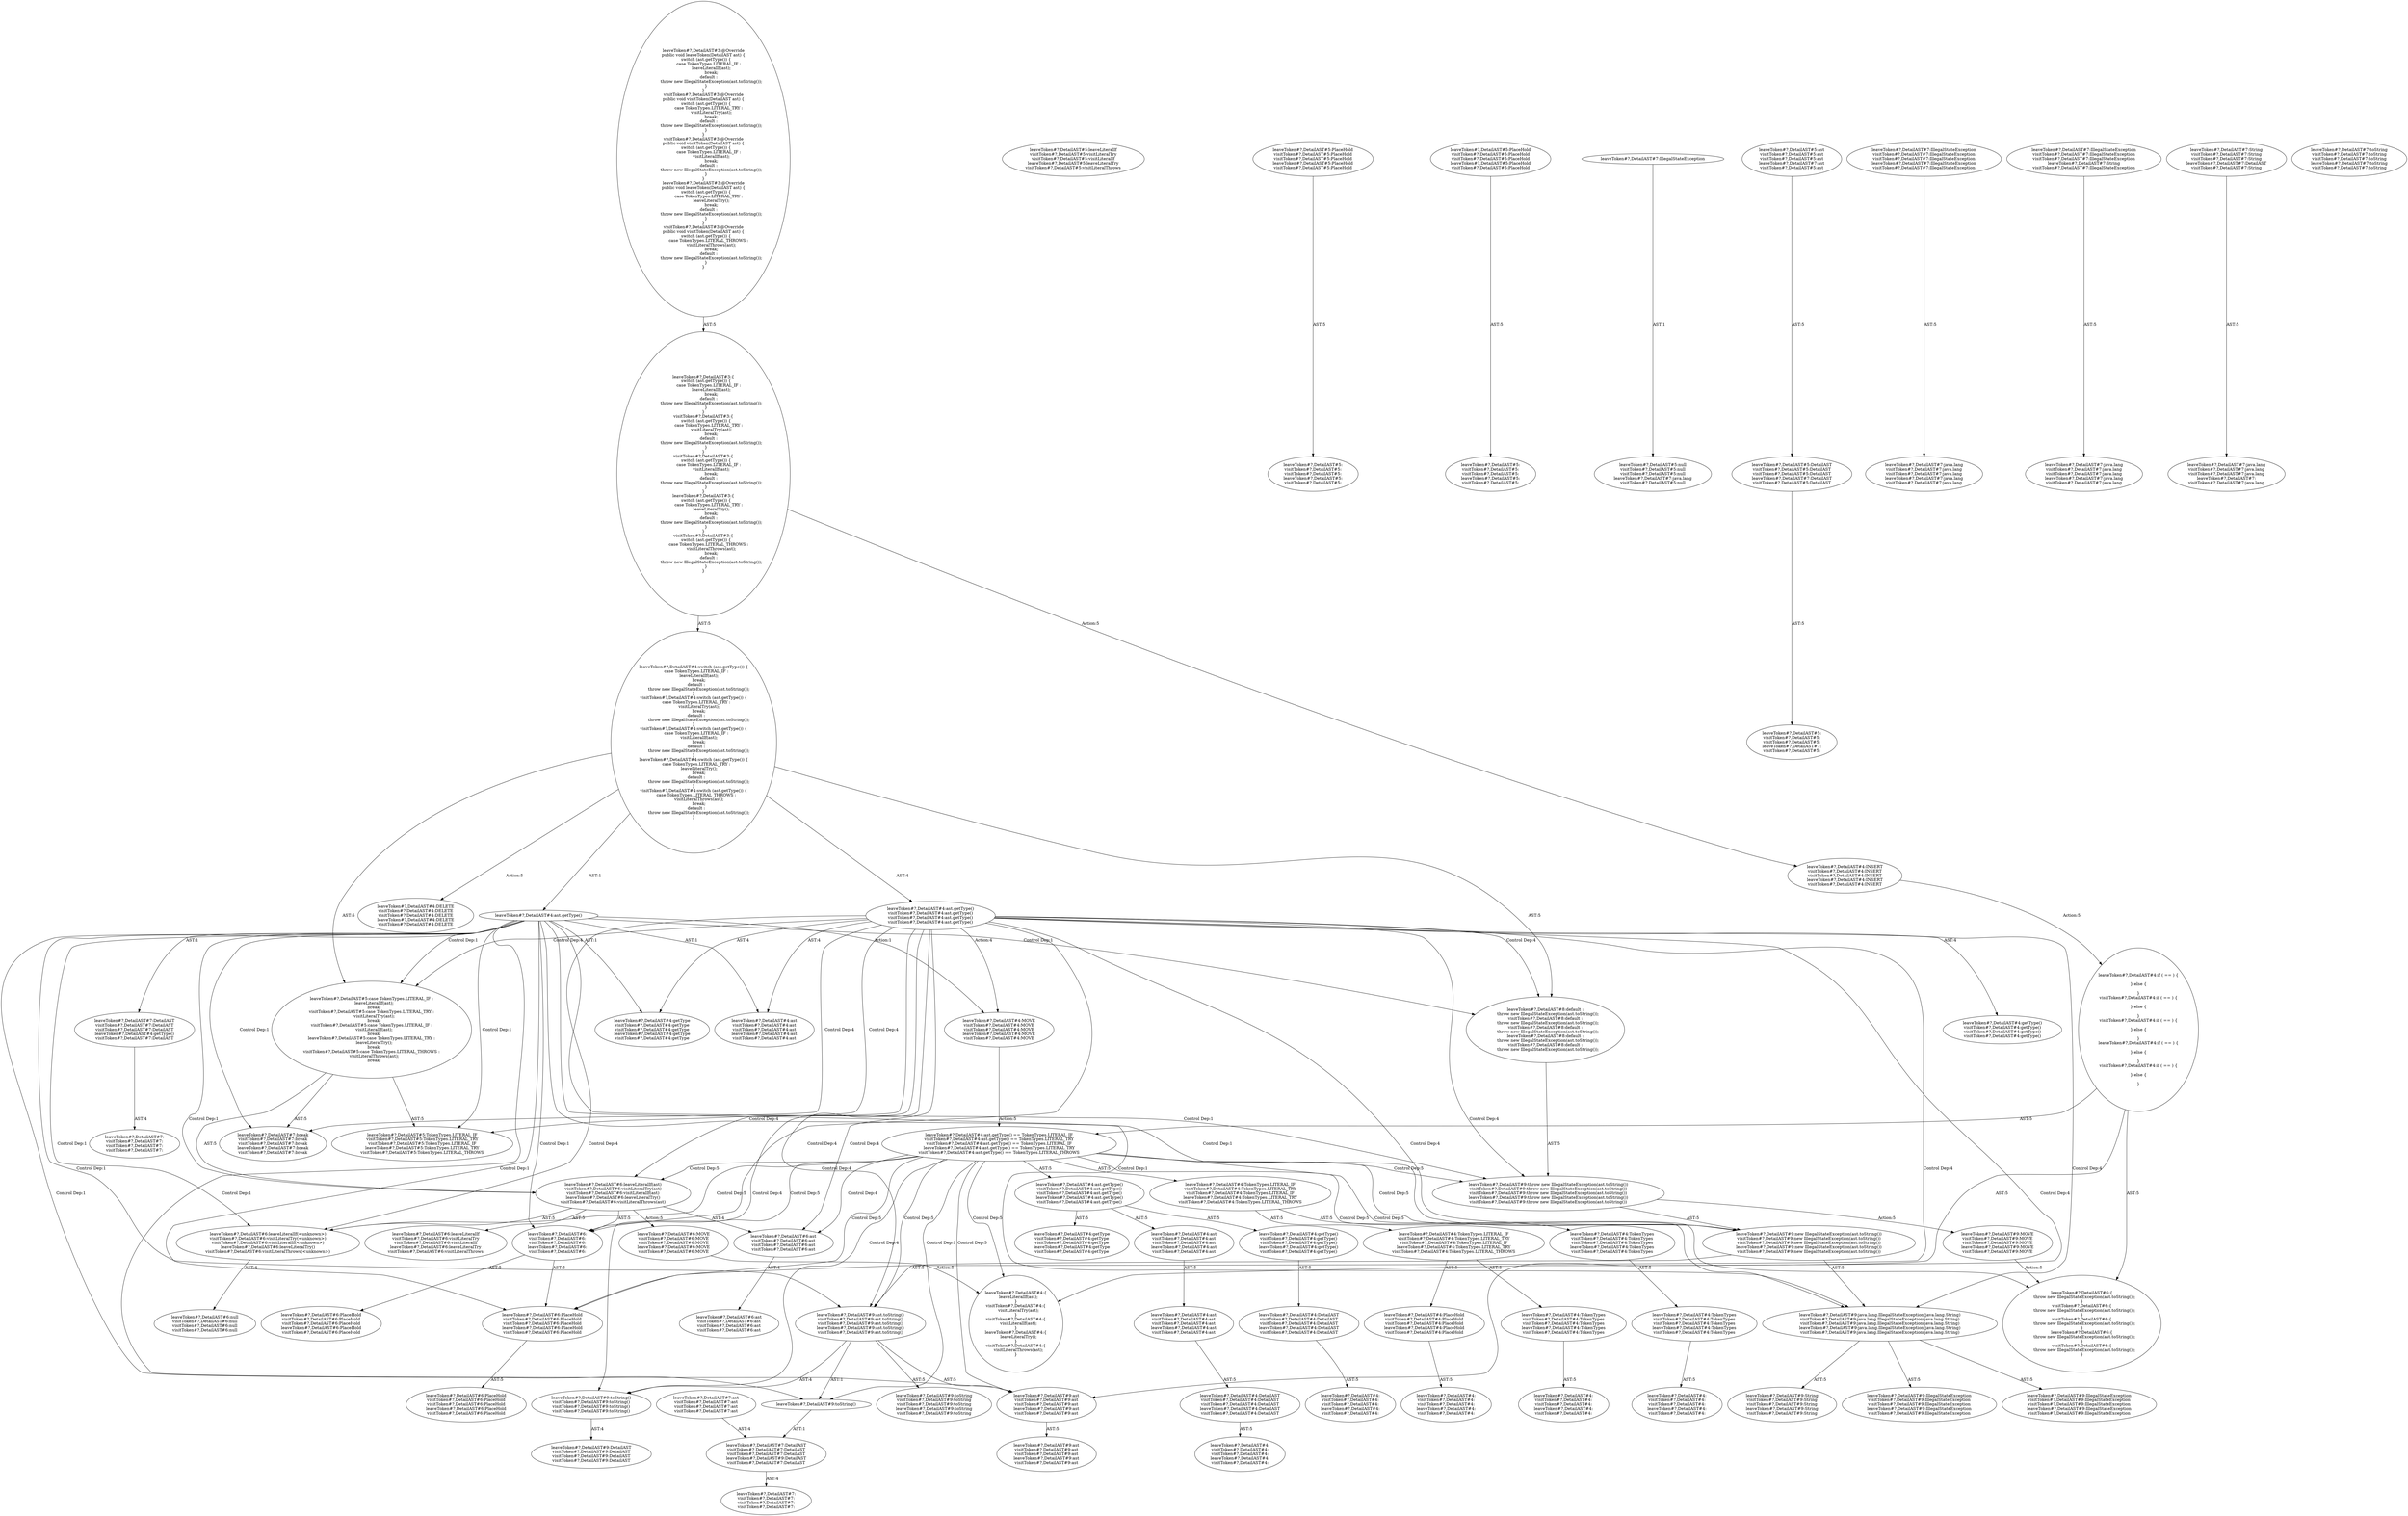 digraph "Pattern" {
0 [label="leaveToken#?,DetailAST#4:DELETE
visitToken#?,DetailAST#4:DELETE
visitToken#?,DetailAST#4:DELETE
leaveToken#?,DetailAST#4:DELETE
visitToken#?,DetailAST#4:DELETE" shape=ellipse]
1 [label="leaveToken#?,DetailAST#4:switch (ast.getType()) \{
    case TokenTypes.LITERAL_IF :
        leaveLiteralIf(ast);
        break;
    default :
        throw new IllegalStateException(ast.toString());
\}
visitToken#?,DetailAST#4:switch (ast.getType()) \{
    case TokenTypes.LITERAL_TRY :
        visitLiteralTry(ast);
        break;
    default :
        throw new IllegalStateException(ast.toString());
\}
visitToken#?,DetailAST#4:switch (ast.getType()) \{
    case TokenTypes.LITERAL_IF :
        visitLiteralIf(ast);
        break;
    default :
        throw new IllegalStateException(ast.toString());
\}
leaveToken#?,DetailAST#4:switch (ast.getType()) \{
    case TokenTypes.LITERAL_TRY :
        leaveLiteralTry();
        break;
    default :
        throw new IllegalStateException(ast.toString());
\}
visitToken#?,DetailAST#4:switch (ast.getType()) \{
    case TokenTypes.LITERAL_THROWS :
        visitLiteralThrows(ast);
        break;
    default :
        throw new IllegalStateException(ast.toString());
\}" shape=ellipse]
2 [label="leaveToken#?,DetailAST#3:\{
    switch (ast.getType()) \{
        case TokenTypes.LITERAL_IF :
            leaveLiteralIf(ast);
            break;
        default :
            throw new IllegalStateException(ast.toString());
    \}
\}
visitToken#?,DetailAST#3:\{
    switch (ast.getType()) \{
        case TokenTypes.LITERAL_TRY :
            visitLiteralTry(ast);
            break;
        default :
            throw new IllegalStateException(ast.toString());
    \}
\}
visitToken#?,DetailAST#3:\{
    switch (ast.getType()) \{
        case TokenTypes.LITERAL_IF :
            visitLiteralIf(ast);
            break;
        default :
            throw new IllegalStateException(ast.toString());
    \}
\}
leaveToken#?,DetailAST#3:\{
    switch (ast.getType()) \{
        case TokenTypes.LITERAL_TRY :
            leaveLiteralTry();
            break;
        default :
            throw new IllegalStateException(ast.toString());
    \}
\}
visitToken#?,DetailAST#3:\{
    switch (ast.getType()) \{
        case TokenTypes.LITERAL_THROWS :
            visitLiteralThrows(ast);
            break;
        default :
            throw new IllegalStateException(ast.toString());
    \}
\}" shape=ellipse]
3 [label="leaveToken#?,DetailAST#3:@Override
public void leaveToken(DetailAST ast) \{
    switch (ast.getType()) \{
        case TokenTypes.LITERAL_IF :
            leaveLiteralIf(ast);
            break;
        default :
            throw new IllegalStateException(ast.toString());
    \}
\}
visitToken#?,DetailAST#3:@Override
public void visitToken(DetailAST ast) \{
    switch (ast.getType()) \{
        case TokenTypes.LITERAL_TRY :
            visitLiteralTry(ast);
            break;
        default :
            throw new IllegalStateException(ast.toString());
    \}
\}
visitToken#?,DetailAST#3:@Override
public void visitToken(DetailAST ast) \{
    switch (ast.getType()) \{
        case TokenTypes.LITERAL_IF :
            visitLiteralIf(ast);
            break;
        default :
            throw new IllegalStateException(ast.toString());
    \}
\}
leaveToken#?,DetailAST#3:@Override
public void leaveToken(DetailAST ast) \{
    switch (ast.getType()) \{
        case TokenTypes.LITERAL_TRY :
            leaveLiteralTry();
            break;
        default :
            throw new IllegalStateException(ast.toString());
    \}
\}
visitToken#?,DetailAST#3:@Override
public void visitToken(DetailAST ast) \{
    switch (ast.getType()) \{
        case TokenTypes.LITERAL_THROWS :
            visitLiteralThrows(ast);
            break;
        default :
            throw new IllegalStateException(ast.toString());
    \}
\}" shape=ellipse]
4 [label="leaveToken#?,DetailAST#4:INSERT
visitToken#?,DetailAST#4:INSERT
visitToken#?,DetailAST#4:INSERT
leaveToken#?,DetailAST#4:INSERT
visitToken#?,DetailAST#4:INSERT" shape=ellipse]
5 [label="leaveToken#?,DetailAST#4:if ( == ) \{

\} else \{

\}
visitToken#?,DetailAST#4:if ( == ) \{

\} else \{

\}
visitToken#?,DetailAST#4:if ( == ) \{

\} else \{

\}
leaveToken#?,DetailAST#4:if ( == ) \{

\} else \{

\}
visitToken#?,DetailAST#4:if ( == ) \{

\} else \{

\}" shape=ellipse]
6 [label="leaveToken#?,DetailAST#4:ast.getType() == TokenTypes.LITERAL_IF
visitToken#?,DetailAST#4:ast.getType() == TokenTypes.LITERAL_TRY
visitToken#?,DetailAST#4:ast.getType() == TokenTypes.LITERAL_IF
leaveToken#?,DetailAST#4:ast.getType() == TokenTypes.LITERAL_TRY
visitToken#?,DetailAST#4:ast.getType() == TokenTypes.LITERAL_THROWS" shape=ellipse]
7 [label="leaveToken#?,DetailAST#4:ast.getType()
visitToken#?,DetailAST#4:ast.getType()
visitToken#?,DetailAST#4:ast.getType()
leaveToken#?,DetailAST#4:ast.getType()
visitToken#?,DetailAST#4:ast.getType()" shape=ellipse]
8 [label="leaveToken#?,DetailAST#4:getType
visitToken#?,DetailAST#4:getType
visitToken#?,DetailAST#4:getType
leaveToken#?,DetailAST#4:getType
visitToken#?,DetailAST#4:getType" shape=ellipse]
9 [label="leaveToken#?,DetailAST#4:ast
visitToken#?,DetailAST#4:ast
visitToken#?,DetailAST#4:ast
leaveToken#?,DetailAST#4:ast
visitToken#?,DetailAST#4:ast" shape=ellipse]
10 [label="leaveToken#?,DetailAST#4:ast
visitToken#?,DetailAST#4:ast
visitToken#?,DetailAST#4:ast
leaveToken#?,DetailAST#4:ast
visitToken#?,DetailAST#4:ast" shape=ellipse]
11 [label="leaveToken#?,DetailAST#4:DetailAST
visitToken#?,DetailAST#4:DetailAST
visitToken#?,DetailAST#4:DetailAST
leaveToken#?,DetailAST#4:DetailAST
visitToken#?,DetailAST#4:DetailAST" shape=ellipse]
12 [label="leaveToken#?,DetailAST#4:
visitToken#?,DetailAST#4:
visitToken#?,DetailAST#4:
leaveToken#?,DetailAST#4:
visitToken#?,DetailAST#4:" shape=ellipse]
13 [label="leaveToken#?,DetailAST#4:getType()
visitToken#?,DetailAST#4:getType()
visitToken#?,DetailAST#4:getType()
leaveToken#?,DetailAST#4:getType()
visitToken#?,DetailAST#4:getType()" shape=ellipse]
14 [label="leaveToken#?,DetailAST#4:DetailAST
visitToken#?,DetailAST#4:DetailAST
visitToken#?,DetailAST#4:DetailAST
leaveToken#?,DetailAST#4:DetailAST
visitToken#?,DetailAST#4:DetailAST" shape=ellipse]
15 [label="leaveToken#?,DetailAST#4:
visitToken#?,DetailAST#4:
visitToken#?,DetailAST#4:
leaveToken#?,DetailAST#4:
visitToken#?,DetailAST#4:" shape=ellipse]
16 [label="leaveToken#?,DetailAST#4:TokenTypes.LITERAL_IF
visitToken#?,DetailAST#4:TokenTypes.LITERAL_TRY
visitToken#?,DetailAST#4:TokenTypes.LITERAL_IF
leaveToken#?,DetailAST#4:TokenTypes.LITERAL_TRY
visitToken#?,DetailAST#4:TokenTypes.LITERAL_THROWS" shape=ellipse]
17 [label="leaveToken#?,DetailAST#4:TokenTypes
visitToken#?,DetailAST#4:TokenTypes
visitToken#?,DetailAST#4:TokenTypes
leaveToken#?,DetailAST#4:TokenTypes
visitToken#?,DetailAST#4:TokenTypes" shape=ellipse]
18 [label="leaveToken#?,DetailAST#4:TokenTypes
visitToken#?,DetailAST#4:TokenTypes
visitToken#?,DetailAST#4:TokenTypes
leaveToken#?,DetailAST#4:TokenTypes
visitToken#?,DetailAST#4:TokenTypes" shape=ellipse]
19 [label="leaveToken#?,DetailAST#4:
visitToken#?,DetailAST#4:
visitToken#?,DetailAST#4:
leaveToken#?,DetailAST#4:
visitToken#?,DetailAST#4:" shape=ellipse]
20 [label="leaveToken#?,DetailAST#4:TokenTypes.LITERAL_IF
visitToken#?,DetailAST#4:TokenTypes.LITERAL_TRY
visitToken#?,DetailAST#4:TokenTypes.LITERAL_IF
leaveToken#?,DetailAST#4:TokenTypes.LITERAL_TRY
visitToken#?,DetailAST#4:TokenTypes.LITERAL_THROWS" shape=ellipse]
21 [label="leaveToken#?,DetailAST#4:TokenTypes
visitToken#?,DetailAST#4:TokenTypes
visitToken#?,DetailAST#4:TokenTypes
leaveToken#?,DetailAST#4:TokenTypes
visitToken#?,DetailAST#4:TokenTypes" shape=ellipse]
22 [label="leaveToken#?,DetailAST#4:
visitToken#?,DetailAST#4:
visitToken#?,DetailAST#4:
leaveToken#?,DetailAST#4:
visitToken#?,DetailAST#4:" shape=ellipse]
23 [label="leaveToken#?,DetailAST#4:PlaceHold
visitToken#?,DetailAST#4:PlaceHold
visitToken#?,DetailAST#4:PlaceHold
leaveToken#?,DetailAST#4:PlaceHold
visitToken#?,DetailAST#4:PlaceHold" shape=ellipse]
24 [label="leaveToken#?,DetailAST#4:
visitToken#?,DetailAST#4:
visitToken#?,DetailAST#4:
leaveToken#?,DetailAST#4:
visitToken#?,DetailAST#4:" shape=ellipse]
25 [label="leaveToken#?,DetailAST#4:\{
    leaveLiteralIf(ast);
\}
visitToken#?,DetailAST#4:\{
    visitLiteralTry(ast);
\}
visitToken#?,DetailAST#4:\{
    visitLiteralIf(ast);
\}
leaveToken#?,DetailAST#4:\{
    leaveLiteralTry();
\}
visitToken#?,DetailAST#4:\{
    visitLiteralThrows(ast);
\}" shape=ellipse]
26 [label="leaveToken#?,DetailAST#6:leaveLiteralIf(ast)
visitToken#?,DetailAST#6:visitLiteralTry(ast)
visitToken#?,DetailAST#6:visitLiteralIf(ast)
leaveToken#?,DetailAST#6:leaveLiteralTry()
visitToken#?,DetailAST#6:visitLiteralThrows(ast)" shape=ellipse]
27 [label="leaveToken#?,DetailAST#5:leaveLiteralIf
visitToken#?,DetailAST#5:visitLiteralTry
visitToken#?,DetailAST#5:visitLiteralIf
leaveToken#?,DetailAST#5:leaveLiteralTry
visitToken#?,DetailAST#5:visitLiteralThrows" shape=ellipse]
28 [label="leaveToken#?,DetailAST#6:
visitToken#?,DetailAST#6:
visitToken#?,DetailAST#6:
leaveToken#?,DetailAST#6:
visitToken#?,DetailAST#6:" shape=ellipse]
29 [label="leaveToken#?,DetailAST#5:PlaceHold
visitToken#?,DetailAST#5:PlaceHold
visitToken#?,DetailAST#5:PlaceHold
leaveToken#?,DetailAST#5:PlaceHold
visitToken#?,DetailAST#5:PlaceHold" shape=ellipse]
30 [label="leaveToken#?,DetailAST#5:
visitToken#?,DetailAST#5:
visitToken#?,DetailAST#5:
leaveToken#?,DetailAST#5:
visitToken#?,DetailAST#5:" shape=ellipse]
31 [label="leaveToken#?,DetailAST#6:PlaceHold
visitToken#?,DetailAST#6:PlaceHold
visitToken#?,DetailAST#6:PlaceHold
leaveToken#?,DetailAST#6:PlaceHold
visitToken#?,DetailAST#6:PlaceHold" shape=ellipse]
32 [label="leaveToken#?,DetailAST#5:PlaceHold
visitToken#?,DetailAST#5:PlaceHold
visitToken#?,DetailAST#5:PlaceHold
leaveToken#?,DetailAST#5:PlaceHold
visitToken#?,DetailAST#5:PlaceHold" shape=ellipse]
33 [label="leaveToken#?,DetailAST#5:
visitToken#?,DetailAST#5:
visitToken#?,DetailAST#5:
leaveToken#?,DetailAST#5:
visitToken#?,DetailAST#5:" shape=ellipse]
34 [label="leaveToken#?,DetailAST#6:leaveLiteralIf(<unknown>)
visitToken#?,DetailAST#6:visitLiteralTry(<unknown>)
visitToken#?,DetailAST#6:visitLiteralIf(<unknown>)
leaveToken#?,DetailAST#6:leaveLiteralTry()
visitToken#?,DetailAST#6:visitLiteralThrows(<unknown>)" shape=ellipse]
35 [label="leaveToken#?,DetailAST#5:null
visitToken#?,DetailAST#5:null
visitToken#?,DetailAST#5:null
leaveToken#?,DetailAST#7:java.lang
visitToken#?,DetailAST#5:null" shape=ellipse]
36 [label="leaveToken#?,DetailAST#6:ast
visitToken#?,DetailAST#6:ast
visitToken#?,DetailAST#6:ast
visitToken#?,DetailAST#6:ast" shape=ellipse]
37 [label="leaveToken#?,DetailAST#5:ast
visitToken#?,DetailAST#5:ast
visitToken#?,DetailAST#5:ast
leaveToken#?,DetailAST#7:ast
visitToken#?,DetailAST#5:ast" shape=ellipse]
38 [label="leaveToken#?,DetailAST#5:DetailAST
visitToken#?,DetailAST#5:DetailAST
visitToken#?,DetailAST#5:DetailAST
leaveToken#?,DetailAST#7:DetailAST
visitToken#?,DetailAST#5:DetailAST" shape=ellipse]
39 [label="leaveToken#?,DetailAST#5:
visitToken#?,DetailAST#5:
visitToken#?,DetailAST#5:
leaveToken#?,DetailAST#7:
visitToken#?,DetailAST#5:" shape=ellipse]
40 [label="leaveToken#?,DetailAST#6:\{
    throw new IllegalStateException(ast.toString());
\}
visitToken#?,DetailAST#6:\{
    throw new IllegalStateException(ast.toString());
\}
visitToken#?,DetailAST#6:\{
    throw new IllegalStateException(ast.toString());
\}
leaveToken#?,DetailAST#6:\{
    throw new IllegalStateException(ast.toString());
\}
visitToken#?,DetailAST#6:\{
    throw new IllegalStateException(ast.toString());
\}" shape=ellipse]
41 [label="leaveToken#?,DetailAST#9:throw new IllegalStateException(ast.toString())
visitToken#?,DetailAST#9:throw new IllegalStateException(ast.toString())
visitToken#?,DetailAST#9:throw new IllegalStateException(ast.toString())
leaveToken#?,DetailAST#9:throw new IllegalStateException(ast.toString())
visitToken#?,DetailAST#9:throw new IllegalStateException(ast.toString())" shape=ellipse]
42 [label="leaveToken#?,DetailAST#9:new IllegalStateException(ast.toString())
visitToken#?,DetailAST#9:new IllegalStateException(ast.toString())
visitToken#?,DetailAST#9:new IllegalStateException(ast.toString())
leaveToken#?,DetailAST#9:new IllegalStateException(ast.toString())
visitToken#?,DetailAST#9:new IllegalStateException(ast.toString())" shape=ellipse]
43 [label="leaveToken#?,DetailAST#9:java.lang.IllegalStateException(java.lang.String)
visitToken#?,DetailAST#9:java.lang.IllegalStateException(java.lang.String)
visitToken#?,DetailAST#9:java.lang.IllegalStateException(java.lang.String)
leaveToken#?,DetailAST#9:java.lang.IllegalStateException(java.lang.String)
visitToken#?,DetailAST#9:java.lang.IllegalStateException(java.lang.String)" shape=ellipse]
44 [label="leaveToken#?,DetailAST#7:IllegalStateException
visitToken#?,DetailAST#7:IllegalStateException
visitToken#?,DetailAST#7:IllegalStateException
leaveToken#?,DetailAST#7:IllegalStateException
visitToken#?,DetailAST#7:IllegalStateException" shape=ellipse]
45 [label="leaveToken#?,DetailAST#7:java.lang
visitToken#?,DetailAST#7:java.lang
visitToken#?,DetailAST#7:java.lang
leaveToken#?,DetailAST#7:java.lang
visitToken#?,DetailAST#7:java.lang" shape=ellipse]
46 [label="leaveToken#?,DetailAST#7:IllegalStateException
visitToken#?,DetailAST#7:IllegalStateException
visitToken#?,DetailAST#7:IllegalStateException
leaveToken#?,DetailAST#7:String
visitToken#?,DetailAST#7:IllegalStateException" shape=ellipse]
47 [label="leaveToken#?,DetailAST#7:java.lang
visitToken#?,DetailAST#7:java.lang
visitToken#?,DetailAST#7:java.lang
leaveToken#?,DetailAST#7:java.lang
visitToken#?,DetailAST#7:java.lang" shape=ellipse]
48 [label="leaveToken#?,DetailAST#7:String
visitToken#?,DetailAST#7:String
visitToken#?,DetailAST#7:String
leaveToken#?,DetailAST#7:DetailAST
visitToken#?,DetailAST#7:String" shape=ellipse]
49 [label="leaveToken#?,DetailAST#7:java.lang
visitToken#?,DetailAST#7:java.lang
visitToken#?,DetailAST#7:java.lang
leaveToken#?,DetailAST#7:
visitToken#?,DetailAST#7:java.lang" shape=ellipse]
50 [label="leaveToken#?,DetailAST#9:ast.toString()
visitToken#?,DetailAST#9:ast.toString()
visitToken#?,DetailAST#9:ast.toString()
leaveToken#?,DetailAST#9:ast.toString()
visitToken#?,DetailAST#9:ast.toString()" shape=ellipse]
51 [label="leaveToken#?,DetailAST#7:toString
visitToken#?,DetailAST#7:toString
visitToken#?,DetailAST#7:toString
leaveToken#?,DetailAST#7:toString
visitToken#?,DetailAST#7:toString" shape=ellipse]
52 [label="leaveToken#?,DetailAST#9:ast
visitToken#?,DetailAST#9:ast
visitToken#?,DetailAST#9:ast
leaveToken#?,DetailAST#9:ast
visitToken#?,DetailAST#9:ast" shape=ellipse]
53 [label="leaveToken#?,DetailAST#7:ast
visitToken#?,DetailAST#7:ast
visitToken#?,DetailAST#7:ast
visitToken#?,DetailAST#7:ast" shape=ellipse]
54 [label="leaveToken#?,DetailAST#7:DetailAST
visitToken#?,DetailAST#7:DetailAST
visitToken#?,DetailAST#7:DetailAST
leaveToken#?,DetailAST#9:DetailAST
visitToken#?,DetailAST#7:DetailAST" shape=ellipse]
55 [label="leaveToken#?,DetailAST#7:
visitToken#?,DetailAST#7:
visitToken#?,DetailAST#7:
visitToken#?,DetailAST#7:" shape=ellipse]
56 [label="leaveToken#?,DetailAST#9:toString()
visitToken#?,DetailAST#9:toString()
visitToken#?,DetailAST#9:toString()
visitToken#?,DetailAST#9:toString()" shape=ellipse]
57 [label="leaveToken#?,DetailAST#7:DetailAST
visitToken#?,DetailAST#7:DetailAST
visitToken#?,DetailAST#7:DetailAST
leaveToken#?,DetailAST#4:getType()
visitToken#?,DetailAST#7:DetailAST" shape=ellipse]
58 [label="leaveToken#?,DetailAST#7:
visitToken#?,DetailAST#7:
visitToken#?,DetailAST#7:
visitToken#?,DetailAST#7:" shape=ellipse]
59 [label="leaveToken#?,DetailAST#6:leaveLiteralIf
visitToken#?,DetailAST#6:visitLiteralTry
visitToken#?,DetailAST#6:visitLiteralIf
leaveToken#?,DetailAST#6:leaveLiteralTry
visitToken#?,DetailAST#6:visitLiteralThrows" shape=ellipse]
60 [label="leaveToken#?,DetailAST#6:PlaceHold
visitToken#?,DetailAST#6:PlaceHold
visitToken#?,DetailAST#6:PlaceHold
leaveToken#?,DetailAST#6:PlaceHold
visitToken#?,DetailAST#6:PlaceHold" shape=ellipse]
61 [label="leaveToken#?,DetailAST#6:PlaceHold
visitToken#?,DetailAST#6:PlaceHold
visitToken#?,DetailAST#6:PlaceHold
leaveToken#?,DetailAST#6:PlaceHold
visitToken#?,DetailAST#6:PlaceHold" shape=ellipse]
62 [label="leaveToken#?,DetailAST#6:null
visitToken#?,DetailAST#6:null
visitToken#?,DetailAST#6:null
visitToken#?,DetailAST#6:null" shape=ellipse]
63 [label="leaveToken#?,DetailAST#6:ast
visitToken#?,DetailAST#6:ast
visitToken#?,DetailAST#6:ast
visitToken#?,DetailAST#6:ast" shape=ellipse]
64 [label="leaveToken#?,DetailAST#6:MOVE
visitToken#?,DetailAST#6:MOVE
visitToken#?,DetailAST#6:MOVE
leaveToken#?,DetailAST#6:MOVE
visitToken#?,DetailAST#6:MOVE" shape=ellipse]
65 [label="leaveToken#?,DetailAST#9:IllegalStateException
visitToken#?,DetailAST#9:IllegalStateException
visitToken#?,DetailAST#9:IllegalStateException
leaveToken#?,DetailAST#9:IllegalStateException
visitToken#?,DetailAST#9:IllegalStateException" shape=ellipse]
66 [label="leaveToken#?,DetailAST#9:IllegalStateException
visitToken#?,DetailAST#9:IllegalStateException
visitToken#?,DetailAST#9:IllegalStateException
leaveToken#?,DetailAST#9:IllegalStateException
visitToken#?,DetailAST#9:IllegalStateException" shape=ellipse]
67 [label="leaveToken#?,DetailAST#9:String
visitToken#?,DetailAST#9:String
visitToken#?,DetailAST#9:String
leaveToken#?,DetailAST#9:String
visitToken#?,DetailAST#9:String" shape=ellipse]
68 [label="leaveToken#?,DetailAST#9:toString
visitToken#?,DetailAST#9:toString
visitToken#?,DetailAST#9:toString
leaveToken#?,DetailAST#9:toString
visitToken#?,DetailAST#9:toString" shape=ellipse]
69 [label="leaveToken#?,DetailAST#9:ast
visitToken#?,DetailAST#9:ast
visitToken#?,DetailAST#9:ast
leaveToken#?,DetailAST#9:ast
visitToken#?,DetailAST#9:ast" shape=ellipse]
70 [label="leaveToken#?,DetailAST#9:DetailAST
visitToken#?,DetailAST#9:DetailAST
visitToken#?,DetailAST#9:DetailAST
visitToken#?,DetailAST#9:DetailAST" shape=ellipse]
71 [label="leaveToken#?,DetailAST#9:MOVE
visitToken#?,DetailAST#9:MOVE
visitToken#?,DetailAST#9:MOVE
leaveToken#?,DetailAST#9:MOVE
visitToken#?,DetailAST#9:MOVE" shape=ellipse]
72 [label="leaveToken#?,DetailAST#4:ast.getType()
visitToken#?,DetailAST#4:ast.getType()
visitToken#?,DetailAST#4:ast.getType()
visitToken#?,DetailAST#4:ast.getType()" shape=ellipse]
73 [label="leaveToken#?,DetailAST#4:getType
visitToken#?,DetailAST#4:getType
visitToken#?,DetailAST#4:getType
leaveToken#?,DetailAST#4:getType
visitToken#?,DetailAST#4:getType" shape=ellipse]
74 [label="leaveToken#?,DetailAST#4:ast
visitToken#?,DetailAST#4:ast
visitToken#?,DetailAST#4:ast
leaveToken#?,DetailAST#4:ast
visitToken#?,DetailAST#4:ast" shape=ellipse]
75 [label="leaveToken#?,DetailAST#4:getType()
visitToken#?,DetailAST#4:getType()
visitToken#?,DetailAST#4:getType()
visitToken#?,DetailAST#4:getType()" shape=ellipse]
76 [label="leaveToken#?,DetailAST#5:case TokenTypes.LITERAL_IF :
    leaveLiteralIf(ast);
    break;
visitToken#?,DetailAST#5:case TokenTypes.LITERAL_TRY :
    visitLiteralTry(ast);
    break;
visitToken#?,DetailAST#5:case TokenTypes.LITERAL_IF :
    visitLiteralIf(ast);
    break;
leaveToken#?,DetailAST#5:case TokenTypes.LITERAL_TRY :
    leaveLiteralTry();
    break;
visitToken#?,DetailAST#5:case TokenTypes.LITERAL_THROWS :
    visitLiteralThrows(ast);
    break;" shape=ellipse]
77 [label="leaveToken#?,DetailAST#5:TokenTypes.LITERAL_IF
visitToken#?,DetailAST#5:TokenTypes.LITERAL_TRY
visitToken#?,DetailAST#5:TokenTypes.LITERAL_IF
leaveToken#?,DetailAST#5:TokenTypes.LITERAL_TRY
visitToken#?,DetailAST#5:TokenTypes.LITERAL_THROWS" shape=ellipse]
78 [label="leaveToken#?,DetailAST#7:break
visitToken#?,DetailAST#7:break
visitToken#?,DetailAST#7:break
leaveToken#?,DetailAST#7:break
visitToken#?,DetailAST#7:break" shape=ellipse]
79 [label="leaveToken#?,DetailAST#8:default :
    throw new IllegalStateException(ast.toString());
visitToken#?,DetailAST#8:default :
    throw new IllegalStateException(ast.toString());
visitToken#?,DetailAST#8:default :
    throw new IllegalStateException(ast.toString());
leaveToken#?,DetailAST#8:default :
    throw new IllegalStateException(ast.toString());
visitToken#?,DetailAST#8:default :
    throw new IllegalStateException(ast.toString());" shape=ellipse]
80 [label="leaveToken#?,DetailAST#4:MOVE
visitToken#?,DetailAST#4:MOVE
visitToken#?,DetailAST#4:MOVE
leaveToken#?,DetailAST#4:MOVE
visitToken#?,DetailAST#4:MOVE" shape=ellipse]
81 [label="leaveToken#?,DetailAST#7:IllegalStateException" shape=ellipse]
82 [label="leaveToken#?,DetailAST#4:ast.getType()" shape=ellipse]
83 [label="leaveToken#?,DetailAST#9:toString()" shape=ellipse]
1 -> 0 [label="Action:5"];
1 -> 72 [label="AST:4"];
1 -> 76 [label="AST:5"];
1 -> 79 [label="AST:5"];
1 -> 82 [label="AST:1"];
2 -> 1 [label="AST:5"];
2 -> 4 [label="Action:5"];
3 -> 2 [label="AST:5"];
4 -> 5 [label="Action:5"];
5 -> 6 [label="AST:5"];
5 -> 25 [label="AST:5"];
5 -> 40 [label="AST:5"];
6 -> 7 [label="AST:5"];
6 -> 16 [label="AST:5"];
6 -> 25 [label="Control Dep:5"];
6 -> 40 [label="Control Dep:5"];
6 -> 26 [label="Control Dep:5"];
6 -> 34 [label="Control Dep:5"];
6 -> 28 [label="Control Dep:5"];
6 -> 31 [label="Control Dep:5"];
6 -> 36 [label="Control Dep:4"];
6 -> 41 [label="Control Dep:5"];
6 -> 42 [label="Control Dep:5"];
6 -> 43 [label="Control Dep:5"];
6 -> 50 [label="Control Dep:5"];
6 -> 56 [label="Control Dep:4"];
6 -> 52 [label="Control Dep:5"];
6 -> 83 [label="Control Dep:1"];
7 -> 8 [label="AST:5"];
7 -> 9 [label="AST:5"];
7 -> 13 [label="AST:5"];
9 -> 10 [label="AST:5"];
10 -> 11 [label="AST:5"];
11 -> 12 [label="AST:5"];
13 -> 14 [label="AST:5"];
14 -> 15 [label="AST:5"];
16 -> 17 [label="AST:5"];
16 -> 20 [label="AST:5"];
17 -> 18 [label="AST:5"];
18 -> 19 [label="AST:5"];
20 -> 21 [label="AST:5"];
20 -> 23 [label="AST:5"];
21 -> 22 [label="AST:5"];
23 -> 24 [label="AST:5"];
26 -> 59 [label="AST:5"];
26 -> 28 [label="AST:5"];
26 -> 34 [label="AST:5"];
26 -> 36 [label="AST:4"];
26 -> 64 [label="Action:5"];
28 -> 60 [label="AST:5"];
28 -> 31 [label="AST:5"];
29 -> 30 [label="AST:5"];
31 -> 61 [label="AST:5"];
32 -> 33 [label="AST:5"];
34 -> 62 [label="AST:4"];
36 -> 63 [label="AST:4"];
37 -> 38 [label="AST:5"];
38 -> 39 [label="AST:5"];
41 -> 42 [label="AST:5"];
41 -> 71 [label="Action:5"];
42 -> 43 [label="AST:5"];
42 -> 50 [label="AST:5"];
43 -> 65 [label="AST:5"];
43 -> 66 [label="AST:5"];
43 -> 67 [label="AST:5"];
44 -> 45 [label="AST:5"];
46 -> 47 [label="AST:5"];
48 -> 49 [label="AST:5"];
50 -> 68 [label="AST:5"];
50 -> 52 [label="AST:5"];
50 -> 56 [label="AST:4"];
50 -> 83 [label="AST:1"];
52 -> 69 [label="AST:5"];
53 -> 54 [label="AST:4"];
54 -> 55 [label="AST:4"];
56 -> 70 [label="AST:4"];
57 -> 58 [label="AST:4"];
64 -> 25 [label="Action:5"];
71 -> 40 [label="Action:5"];
72 -> 26 [label="Control Dep:4"];
72 -> 28 [label="Control Dep:4"];
72 -> 31 [label="Control Dep:4"];
72 -> 34 [label="Control Dep:4"];
72 -> 36 [label="Control Dep:4"];
72 -> 41 [label="Control Dep:4"];
72 -> 42 [label="Control Dep:4"];
72 -> 43 [label="Control Dep:4"];
72 -> 50 [label="Control Dep:4"];
72 -> 52 [label="Control Dep:4"];
72 -> 56 [label="Control Dep:4"];
72 -> 73 [label="AST:4"];
72 -> 74 [label="AST:4"];
72 -> 75 [label="AST:4"];
72 -> 76 [label="Control Dep:4"];
72 -> 77 [label="Control Dep:4"];
72 -> 78 [label="Control Dep:4"];
72 -> 79 [label="Control Dep:4"];
72 -> 80 [label="Action:4"];
76 -> 26 [label="AST:5"];
76 -> 77 [label="AST:5"];
76 -> 78 [label="AST:5"];
79 -> 41 [label="AST:5"];
80 -> 6 [label="Action:5"];
81 -> 35 [label="AST:1"];
82 -> 73 [label="AST:1"];
82 -> 74 [label="AST:1"];
82 -> 57 [label="AST:1"];
82 -> 76 [label="Control Dep:1"];
82 -> 77 [label="Control Dep:1"];
82 -> 26 [label="Control Dep:1"];
82 -> 34 [label="Control Dep:1"];
82 -> 28 [label="Control Dep:1"];
82 -> 31 [label="Control Dep:1"];
82 -> 78 [label="Control Dep:1"];
82 -> 79 [label="Control Dep:1"];
82 -> 41 [label="Control Dep:1"];
82 -> 42 [label="Control Dep:1"];
82 -> 43 [label="Control Dep:1"];
82 -> 50 [label="Control Dep:1"];
82 -> 83 [label="Control Dep:1"];
82 -> 52 [label="Control Dep:1"];
82 -> 80 [label="Action:1"];
83 -> 54 [label="AST:1"];
}